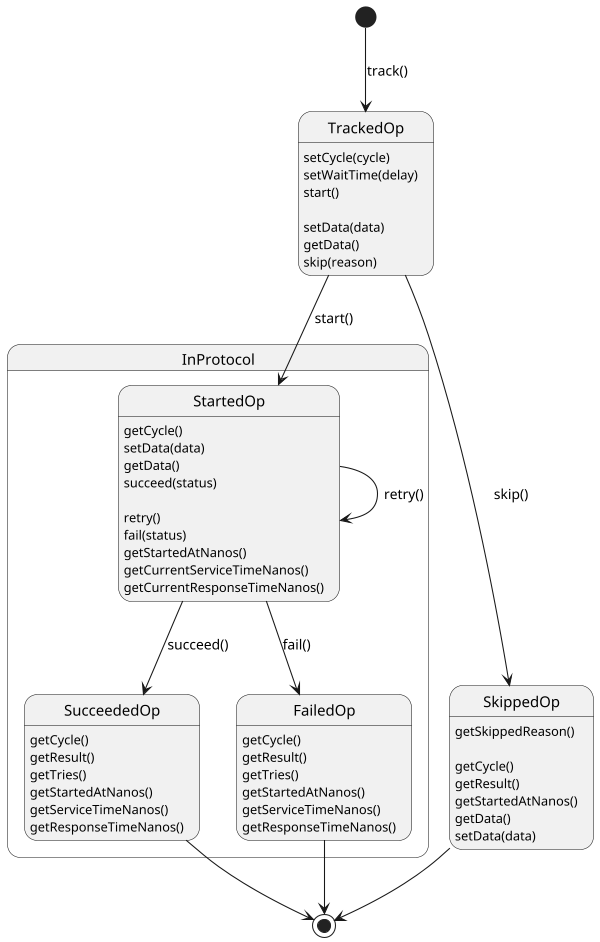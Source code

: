 @startuml
scale 600 width
[*] --> TrackedOp : track()

 TrackedOp: setCycle(cycle)
 TrackedOp: setWaitTime(delay)
 TrackedOp: start()
 TrackedOp:
 TrackedOp: setData(data)
 TrackedOp: getData()
 TrackedOp: skip(reason)

State InProtocol {

    TrackedOp --> StartedOp : start()

    StartedOp: getCycle()
    StartedOp: setData(data)
    StartedOp: getData()
    StartedOp: succeed(status)
    StartedOp:
    StartedOp: retry()
    StartedOp: fail(status)
    StartedOp: getStartedAtNanos()
    StartedOp: getCurrentServiceTimeNanos()
    StartedOp: getCurrentResponseTimeNanos()

    StartedOp -> StartedOp : retry()

    StartedOp --> SucceededOp : succeed()
    SucceededOp: getCycle()
    SucceededOp: getResult()
    SucceededOp: getTries()
    SucceededOp: getStartedAtNanos()
    SucceededOp: getServiceTimeNanos()
    SucceededOp: getResponseTimeNanos()

    StartedOp --> FailedOp: fail()
    FailedOp: getCycle()
    FailedOp: getResult()
    FailedOp: getTries()
    FailedOp: getStartedAtNanos()
    FailedOp: getServiceTimeNanos()
    FailedOp: getResponseTimeNanos()
}

TrackedOp --> SkippedOp : skip()
SkippedOp: getSkippedReason()
SkippedOp:
SkippedOp: getCycle()
SkippedOp: getResult()
SkippedOp: getStartedAtNanos()
SkippedOp: getData()
SkippedOp: setData(data)


SucceededOp --> [*]
FailedOp --> [*]
SkippedOp --> [*]

@enduml